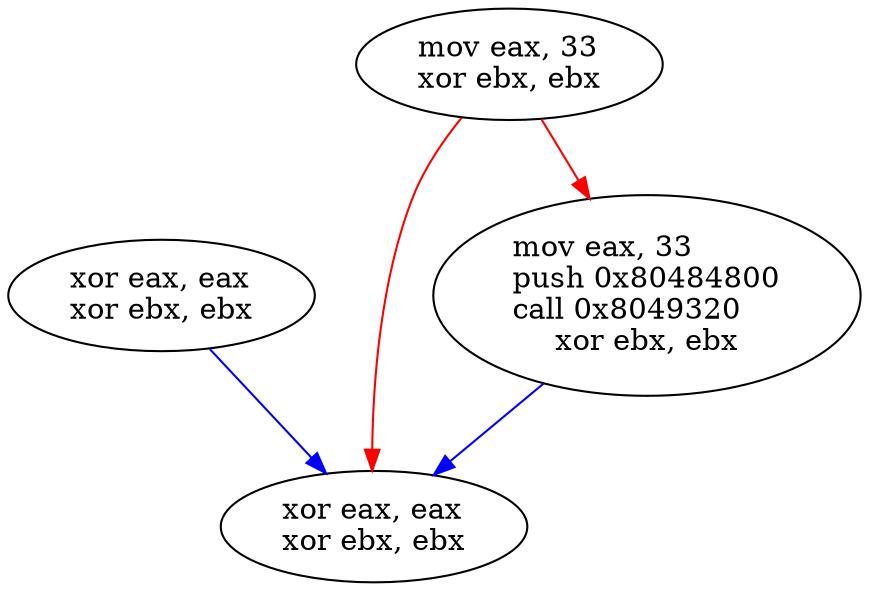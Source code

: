 digraph code {
	"miau:" [label="xor eax, eax\lxor ebx, ebx", pos="218.000000,0.000000" ];
	"cow:" [label="xor eax, eax\lxor ebx, ebx", pos="323.000000,155.000000" ];
	"bar:" [label="mov eax, 33\lpush 0x80484800\lcall 0x8049320\lxor ebx, ebx", pos="239.000000,155.000000" ];
	"foo:" [label="mov eax, 33\lxor ebx, ebx", pos="0.000000,0.000000" ];
	"foo:" -> "bar:" [color="red"];
	"foo:" -> "cow:" [color="red"];
	"miau:" -> "cow:" [color="blue"];
	"bar:" -> "cow:" [color="blue"];
}
